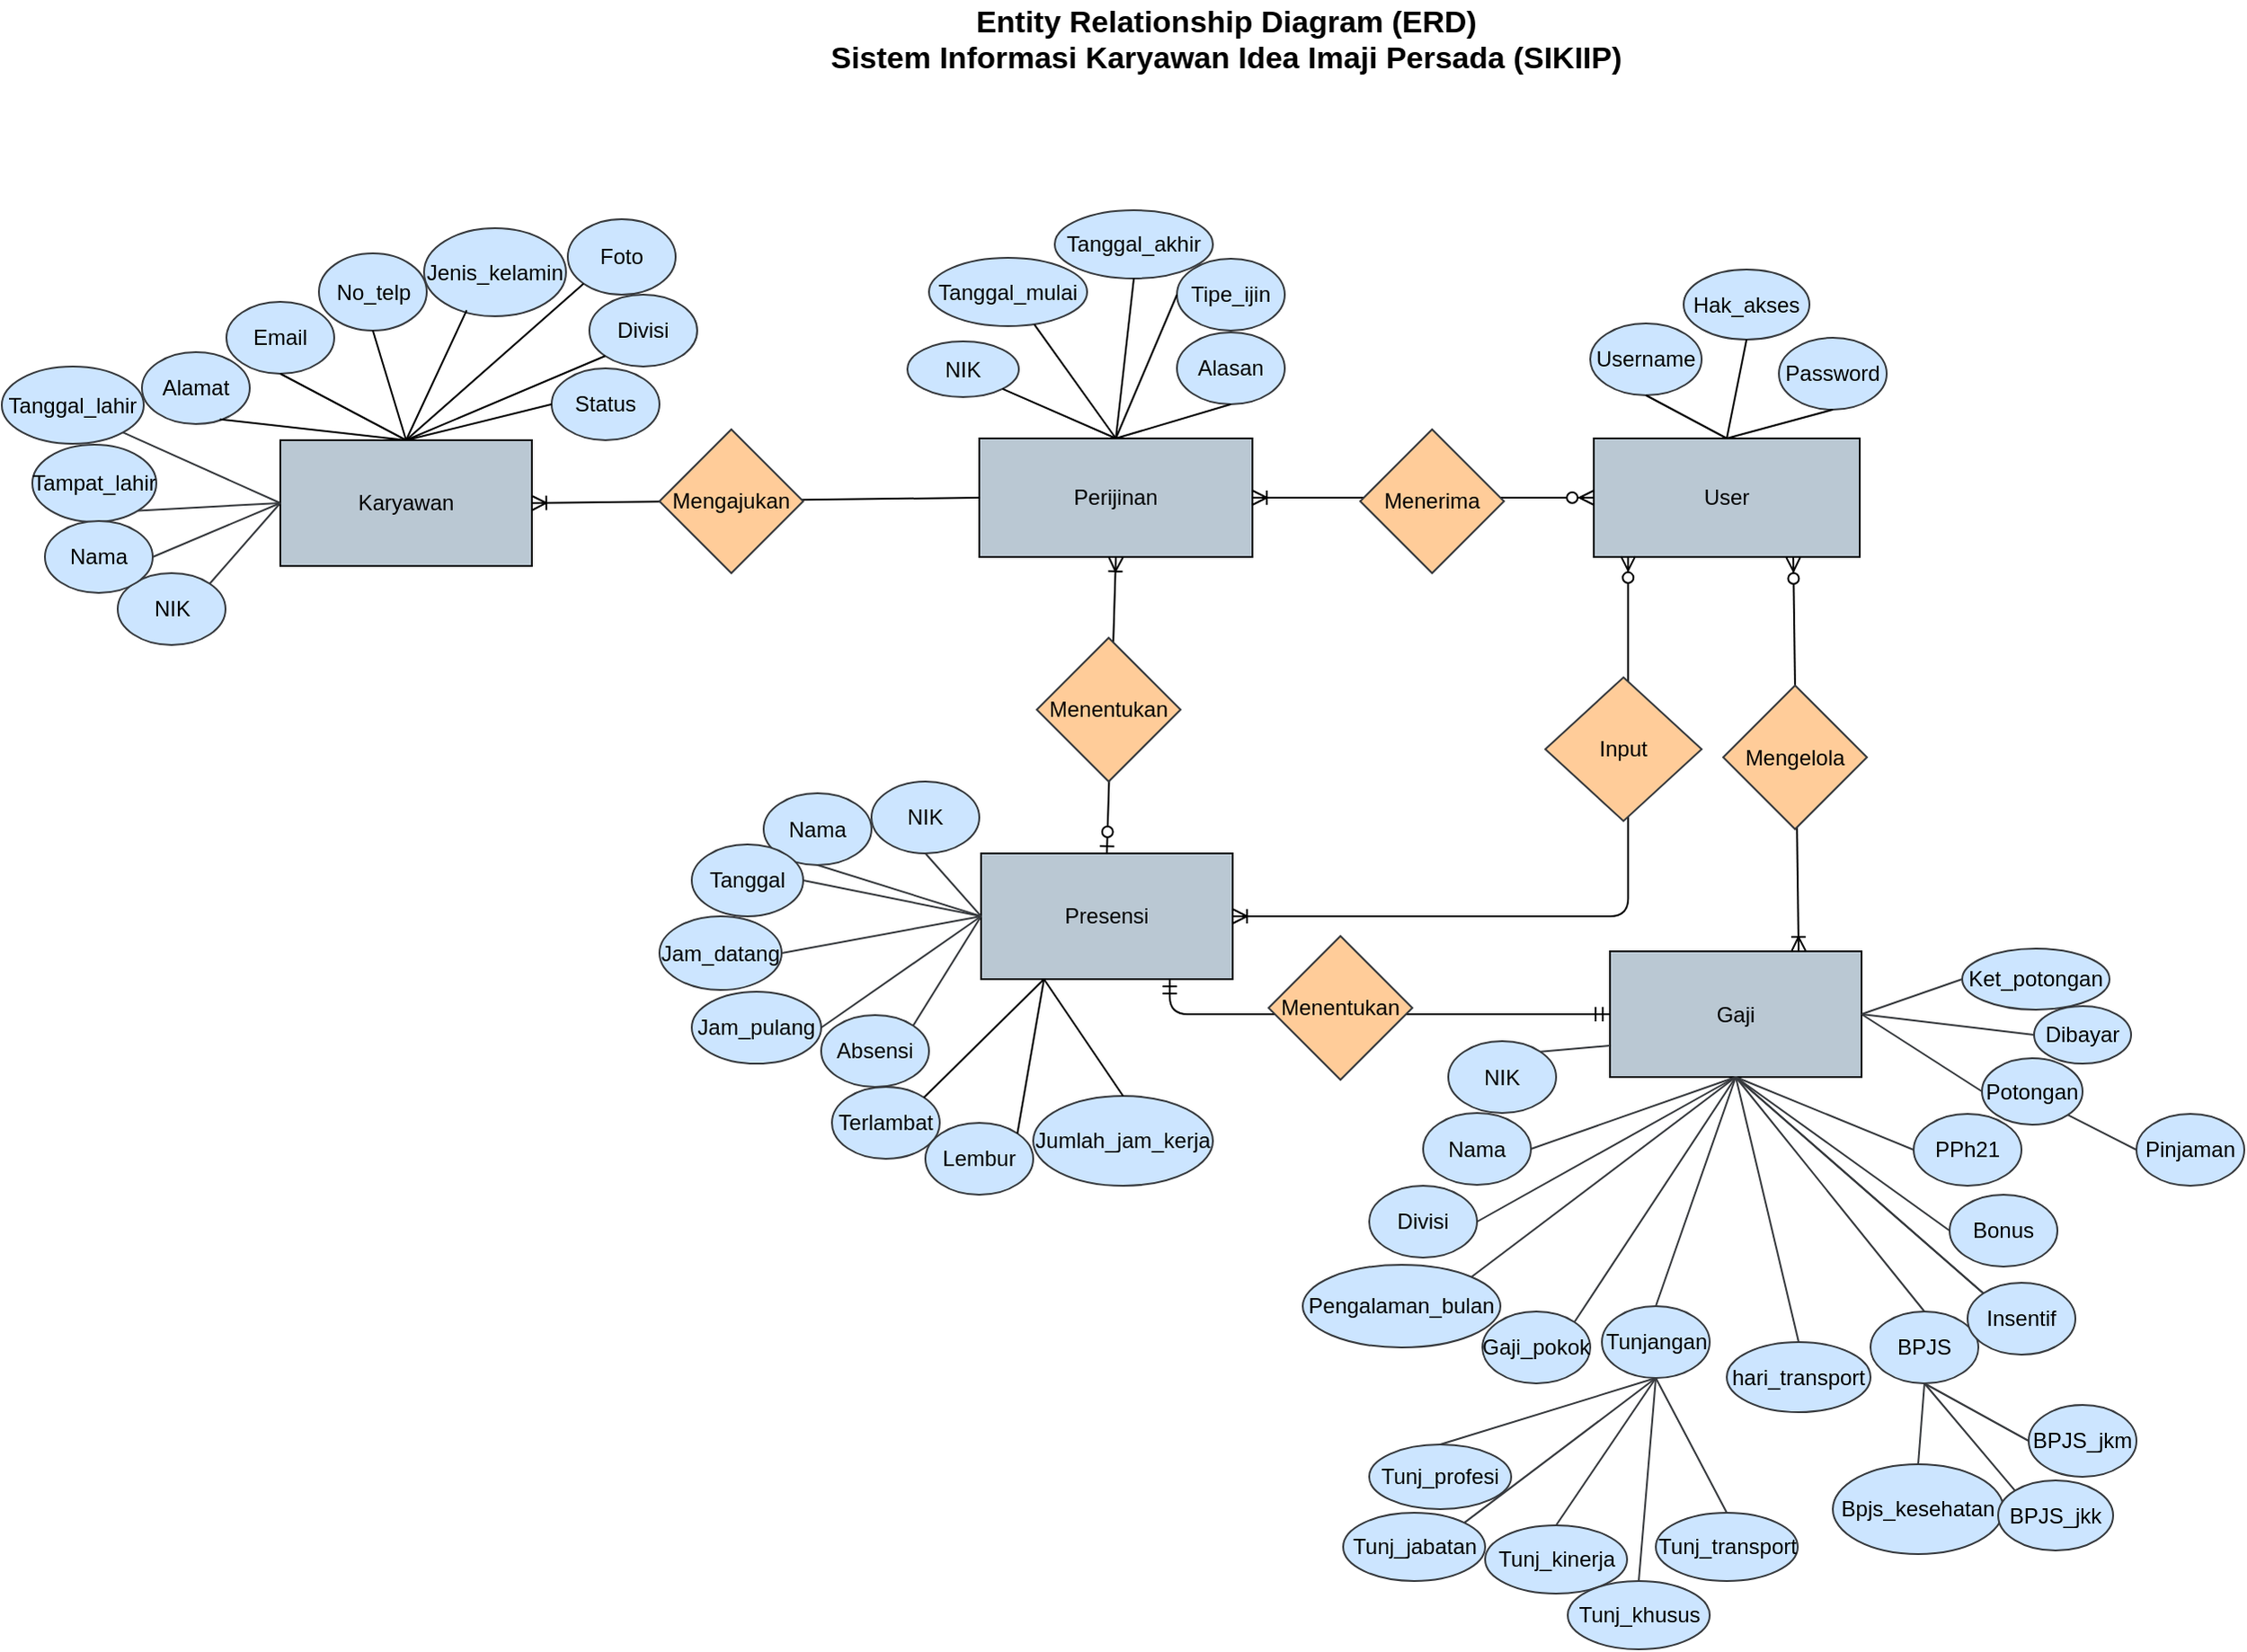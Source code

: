 <mxfile version="11.0.0" type="device"><diagram id="a-BlJZXnnfTkhzKQZVx9" name="Page-1"><mxGraphModel dx="2370" dy="664" grid="1" gridSize="10" guides="1" tooltips="1" connect="1" arrows="1" fold="1" page="1" pageScale="1" pageWidth="827" pageHeight="1169" math="0" shadow="0"><root><mxCell id="0"/><mxCell id="1" parent="0"/><mxCell id="T1TyQ48VgrB9AcBkUaUe-1" value="User" style="rounded=0;whiteSpace=wrap;html=1;fillColor=#bac8d3;strokeColor=#020405;" parent="1" vertex="1"><mxGeometry x="325" y="304" width="148" height="66" as="geometry"/></mxCell><mxCell id="T1TyQ48VgrB9AcBkUaUe-9" value="Username" style="ellipse;whiteSpace=wrap;html=1;fillColor=#cce5ff;strokeColor=#36393d;" parent="1" vertex="1"><mxGeometry x="323" y="240" width="62" height="40" as="geometry"/></mxCell><mxCell id="T1TyQ48VgrB9AcBkUaUe-12" value="Password" style="ellipse;whiteSpace=wrap;html=1;fillColor=#cce5ff;strokeColor=#36393d;" parent="1" vertex="1"><mxGeometry x="428" y="248" width="60" height="40" as="geometry"/></mxCell><mxCell id="T1TyQ48VgrB9AcBkUaUe-13" value="" style="endArrow=none;html=1;exitX=0.5;exitY=0;exitDx=0;exitDy=0;entryX=0.5;entryY=1;entryDx=0;entryDy=0;" parent="1" source="T1TyQ48VgrB9AcBkUaUe-1" target="T1TyQ48VgrB9AcBkUaUe-9" edge="1"><mxGeometry width="50" height="50" relative="1" as="geometry"><mxPoint x="248" y="218" as="sourcePoint"/><mxPoint x="298" y="178" as="targetPoint"/></mxGeometry></mxCell><mxCell id="T1TyQ48VgrB9AcBkUaUe-14" value="" style="endArrow=none;html=1;exitX=0.5;exitY=0;exitDx=0;exitDy=0;entryX=0.5;entryY=1;entryDx=0;entryDy=0;" parent="1" source="T1TyQ48VgrB9AcBkUaUe-1" target="T1TyQ48VgrB9AcBkUaUe-12" edge="1"><mxGeometry width="50" height="50" relative="1" as="geometry"><mxPoint x="310" y="378" as="sourcePoint"/><mxPoint x="368" y="188" as="targetPoint"/><Array as="points"/></mxGeometry></mxCell><mxCell id="T1TyQ48VgrB9AcBkUaUe-38" value="No_telp" style="ellipse;whiteSpace=wrap;html=1;fillColor=#cce5ff;strokeColor=#36393d;" parent="1" vertex="1"><mxGeometry x="-384.5" y="201" width="60" height="43" as="geometry"/></mxCell><mxCell id="T1TyQ48VgrB9AcBkUaUe-39" value="Email" style="ellipse;whiteSpace=wrap;html=1;fillColor=#cce5ff;strokeColor=#36393d;" parent="1" vertex="1"><mxGeometry x="-436" y="228" width="60" height="40" as="geometry"/></mxCell><mxCell id="T1TyQ48VgrB9AcBkUaUe-40" value="Alamat" style="ellipse;whiteSpace=wrap;html=1;fillColor=#cce5ff;strokeColor=#36393d;" parent="1" vertex="1"><mxGeometry x="-483" y="256" width="60" height="40" as="geometry"/></mxCell><mxCell id="T1TyQ48VgrB9AcBkUaUe-41" value="Tampat_lahir" style="ellipse;whiteSpace=wrap;html=1;fillColor=#cce5ff;strokeColor=#36393d;" parent="1" vertex="1"><mxGeometry x="-544" y="307.5" width="69" height="43" as="geometry"/></mxCell><mxCell id="T1TyQ48VgrB9AcBkUaUe-42" value="NIK" style="ellipse;whiteSpace=wrap;html=1;fillColor=#cce5ff;strokeColor=#36393d;" parent="1" vertex="1"><mxGeometry x="-496.5" y="379" width="60" height="40" as="geometry"/></mxCell><mxCell id="T1TyQ48VgrB9AcBkUaUe-43" value="Nama" style="ellipse;whiteSpace=wrap;html=1;fillColor=#cce5ff;strokeColor=#36393d;" parent="1" vertex="1"><mxGeometry x="-537" y="350" width="60" height="40" as="geometry"/></mxCell><mxCell id="T1TyQ48VgrB9AcBkUaUe-44" value="Divisi" style="ellipse;whiteSpace=wrap;html=1;fillColor=#cce5ff;strokeColor=#36393d;" parent="1" vertex="1"><mxGeometry x="-234" y="224" width="60" height="40" as="geometry"/></mxCell><mxCell id="T1TyQ48VgrB9AcBkUaUe-45" value="Jenis_kelamin" style="ellipse;whiteSpace=wrap;html=1;fillColor=#cce5ff;strokeColor=#36393d;" parent="1" vertex="1"><mxGeometry x="-326" y="187" width="79" height="49" as="geometry"/></mxCell><mxCell id="T1TyQ48VgrB9AcBkUaUe-46" value="Karyawan" style="rounded=0;whiteSpace=wrap;html=1;strokeColor=#000000;fillColor=#bac8d3;" parent="1" vertex="1"><mxGeometry x="-406" y="305" width="140" height="70" as="geometry"/></mxCell><mxCell id="T1TyQ48VgrB9AcBkUaUe-47" value="" style="endArrow=none;html=1;exitX=1;exitY=0;exitDx=0;exitDy=0;entryX=0;entryY=0.5;entryDx=0;entryDy=0;fillColor=#cce5ff;strokeColor=#36393d;" parent="1" source="T1TyQ48VgrB9AcBkUaUe-42" target="T1TyQ48VgrB9AcBkUaUe-46" edge="1"><mxGeometry width="50" height="50" relative="1" as="geometry"><mxPoint x="-538" y="680" as="sourcePoint"/><mxPoint x="-488" y="630" as="targetPoint"/></mxGeometry></mxCell><mxCell id="T1TyQ48VgrB9AcBkUaUe-48" value="" style="endArrow=none;html=1;exitX=1;exitY=0.5;exitDx=0;exitDy=0;entryX=0;entryY=0.5;entryDx=0;entryDy=0;fillColor=#cce5ff;strokeColor=#36393d;" parent="1" source="T1TyQ48VgrB9AcBkUaUe-43" target="T1TyQ48VgrB9AcBkUaUe-46" edge="1"><mxGeometry width="50" height="50" relative="1" as="geometry"><mxPoint x="-427.333" y="365.333" as="sourcePoint"/><mxPoint x="-398" y="315" as="targetPoint"/></mxGeometry></mxCell><mxCell id="T1TyQ48VgrB9AcBkUaUe-49" value="" style="endArrow=none;html=1;exitX=1;exitY=1;exitDx=0;exitDy=0;entryX=0;entryY=0.5;entryDx=0;entryDy=0;fillColor=#cce5ff;strokeColor=#36393d;" parent="1" source="T1TyQ48VgrB9AcBkUaUe-41" target="T1TyQ48VgrB9AcBkUaUe-46" edge="1"><mxGeometry width="50" height="50" relative="1" as="geometry"><mxPoint x="-417.333" y="375.333" as="sourcePoint"/><mxPoint x="-398" y="310" as="targetPoint"/></mxGeometry></mxCell><mxCell id="T1TyQ48VgrB9AcBkUaUe-50" value="" style="endArrow=none;html=1;exitX=0.722;exitY=0.933;exitDx=0;exitDy=0;entryX=0.5;entryY=0;entryDx=0;entryDy=0;exitPerimeter=0;" parent="1" source="T1TyQ48VgrB9AcBkUaUe-40" target="T1TyQ48VgrB9AcBkUaUe-46" edge="1"><mxGeometry width="50" height="50" relative="1" as="geometry"><mxPoint x="-407.333" y="385.333" as="sourcePoint"/><mxPoint x="-367.333" y="345.333" as="targetPoint"/></mxGeometry></mxCell><mxCell id="T1TyQ48VgrB9AcBkUaUe-51" value="" style="endArrow=none;html=1;entryX=0.5;entryY=0;entryDx=0;entryDy=0;exitX=0.5;exitY=1;exitDx=0;exitDy=0;" parent="1" source="T1TyQ48VgrB9AcBkUaUe-39" target="T1TyQ48VgrB9AcBkUaUe-46" edge="1"><mxGeometry width="50" height="50" relative="1" as="geometry"><mxPoint x="-328" y="270" as="sourcePoint"/><mxPoint x="-357.333" y="355.333" as="targetPoint"/></mxGeometry></mxCell><mxCell id="T1TyQ48VgrB9AcBkUaUe-52" value="" style="endArrow=none;html=1;entryX=0.5;entryY=0;entryDx=0;entryDy=0;exitX=0.5;exitY=1;exitDx=0;exitDy=0;" parent="1" source="T1TyQ48VgrB9AcBkUaUe-38" target="T1TyQ48VgrB9AcBkUaUe-46" edge="1"><mxGeometry width="50" height="50" relative="1" as="geometry"><mxPoint x="-317.333" y="220.333" as="sourcePoint"/><mxPoint x="-328" y="280" as="targetPoint"/></mxGeometry></mxCell><mxCell id="T1TyQ48VgrB9AcBkUaUe-53" value="" style="endArrow=none;html=1;exitX=0.5;exitY=0;exitDx=0;exitDy=0;entryX=0.3;entryY=0.933;entryDx=0;entryDy=0;entryPerimeter=0;" parent="1" source="T1TyQ48VgrB9AcBkUaUe-46" target="T1TyQ48VgrB9AcBkUaUe-45" edge="1"><mxGeometry width="50" height="50" relative="1" as="geometry"><mxPoint x="-377.333" y="415.333" as="sourcePoint"/><mxPoint x="-337.333" y="375.333" as="targetPoint"/></mxGeometry></mxCell><mxCell id="T1TyQ48VgrB9AcBkUaUe-54" value="" style="endArrow=none;html=1;exitX=0.5;exitY=0;exitDx=0;exitDy=0;entryX=0;entryY=1;entryDx=0;entryDy=0;" parent="1" source="T1TyQ48VgrB9AcBkUaUe-46" target="T1TyQ48VgrB9AcBkUaUe-44" edge="1"><mxGeometry width="50" height="50" relative="1" as="geometry"><mxPoint x="-367.333" y="425.333" as="sourcePoint"/><mxPoint x="-327.333" y="385.333" as="targetPoint"/></mxGeometry></mxCell><mxCell id="T1TyQ48VgrB9AcBkUaUe-55" value="Perijinan" style="rounded=0;whiteSpace=wrap;html=1;fillColor=#bac8d3;strokeColor=#000000;" parent="1" vertex="1"><mxGeometry x="-17" y="304" width="152" height="66" as="geometry"/></mxCell><mxCell id="T1TyQ48VgrB9AcBkUaUe-58" value="" style="fontSize=12;html=1;endArrow=ERoneToMany;entryX=1;entryY=0.5;entryDx=0;entryDy=0;exitX=0;exitY=0.5;exitDx=0;exitDy=0;" parent="1" source="T1TyQ48VgrB9AcBkUaUe-55" target="T1TyQ48VgrB9AcBkUaUe-46" edge="1"><mxGeometry width="100" height="100" relative="1" as="geometry"><mxPoint x="-25" y="340" as="sourcePoint"/><mxPoint x="-266.333" y="373.667" as="targetPoint"/></mxGeometry></mxCell><mxCell id="T1TyQ48VgrB9AcBkUaUe-61" value="Mengajukan" style="rhombus;whiteSpace=wrap;html=1;fillColor=#ffcc99;strokeColor=#36393d;" parent="1" vertex="1"><mxGeometry x="-195" y="299" width="80" height="80" as="geometry"/></mxCell><mxCell id="T1TyQ48VgrB9AcBkUaUe-73" value="Gaji" style="rounded=0;whiteSpace=wrap;html=1;fillColor=#bac8d3;strokeColor=#000000;" parent="1" vertex="1"><mxGeometry x="334" y="589.5" width="140" height="70" as="geometry"/></mxCell><mxCell id="T1TyQ48VgrB9AcBkUaUe-80" value="Presensi" style="rounded=0;whiteSpace=wrap;html=1;fillColor=#bac8d3;strokeColor=#000000;" parent="1" vertex="1"><mxGeometry x="-16" y="535" width="140" height="70" as="geometry"/></mxCell><mxCell id="T1TyQ48VgrB9AcBkUaUe-97" value="" style="fontSize=12;html=1;endArrow=ERoneToMany;startArrow=ERzeroToOne;entryX=0.5;entryY=1;entryDx=0;entryDy=0;exitX=0.5;exitY=0;exitDx=0;exitDy=0;" parent="1" source="T1TyQ48VgrB9AcBkUaUe-80" target="T1TyQ48VgrB9AcBkUaUe-55" edge="1"><mxGeometry width="100" height="100" relative="1" as="geometry"><mxPoint x="-25" y="543" as="sourcePoint"/><mxPoint x="105" y="404" as="targetPoint"/></mxGeometry></mxCell><mxCell id="T1TyQ48VgrB9AcBkUaUe-75" value="Menentukan" style="rhombus;whiteSpace=wrap;html=1;fillColor=#ffcc99;strokeColor=#36393d;" parent="1" vertex="1"><mxGeometry x="15" y="415" width="80" height="80" as="geometry"/></mxCell><mxCell id="T1TyQ48VgrB9AcBkUaUe-101" value="" style="fontSize=12;html=1;endArrow=ERmandOne;startArrow=ERmandOne;exitX=0;exitY=0.5;exitDx=0;exitDy=0;entryX=0.75;entryY=1;entryDx=0;entryDy=0;edgeStyle=orthogonalEdgeStyle;" parent="1" source="T1TyQ48VgrB9AcBkUaUe-73" target="T1TyQ48VgrB9AcBkUaUe-80" edge="1"><mxGeometry width="100" height="100" relative="1" as="geometry"><mxPoint x="264" y="640" as="sourcePoint"/><mxPoint x="92.5" y="556.75" as="targetPoint"/></mxGeometry></mxCell><mxCell id="T1TyQ48VgrB9AcBkUaUe-99" value="Menentukan" style="rhombus;whiteSpace=wrap;html=1;fillColor=#ffcc99;strokeColor=#36393d;" parent="1" vertex="1"><mxGeometry x="144" y="581" width="80" height="80" as="geometry"/></mxCell><mxCell id="YIepnKDoJQq4N6sbm149-9" value="Status" style="ellipse;whiteSpace=wrap;html=1;fillColor=#cce5ff;strokeColor=#36393d;" parent="1" vertex="1"><mxGeometry x="-255" y="265" width="60" height="40" as="geometry"/></mxCell><mxCell id="YIepnKDoJQq4N6sbm149-10" value="" style="endArrow=none;html=1;exitX=0.5;exitY=0;exitDx=0;exitDy=0;entryX=0;entryY=0.5;entryDx=0;entryDy=0;" parent="1" source="T1TyQ48VgrB9AcBkUaUe-46" target="YIepnKDoJQq4N6sbm149-9" edge="1"><mxGeometry width="50" height="50" relative="1" as="geometry"><mxPoint x="-325.333" y="315.667" as="sourcePoint"/><mxPoint x="-246.667" y="251.667" as="targetPoint"/></mxGeometry></mxCell><mxCell id="YIepnKDoJQq4N6sbm149-11" value="NIK" style="ellipse;whiteSpace=wrap;html=1;fillColor=#cce5ff;strokeColor=#36393d;" parent="1" vertex="1"><mxGeometry x="244" y="639.5" width="60" height="40" as="geometry"/></mxCell><mxCell id="YIepnKDoJQq4N6sbm149-12" value="Nama" style="ellipse;whiteSpace=wrap;html=1;fillColor=#cce5ff;strokeColor=#36393d;" parent="1" vertex="1"><mxGeometry x="230" y="679.5" width="60" height="40" as="geometry"/></mxCell><mxCell id="YIepnKDoJQq4N6sbm149-13" value="Gaji_pokok" style="ellipse;whiteSpace=wrap;html=1;fillColor=#cce5ff;strokeColor=#36393d;" parent="1" vertex="1"><mxGeometry x="263" y="790" width="60" height="40" as="geometry"/></mxCell><mxCell id="YIepnKDoJQq4N6sbm149-14" value="Tunjangan" style="ellipse;whiteSpace=wrap;html=1;fillColor=#cce5ff;strokeColor=#36393d;" parent="1" vertex="1"><mxGeometry x="329.5" y="787" width="60" height="40" as="geometry"/></mxCell><mxCell id="YIepnKDoJQq4N6sbm149-16" value="PPh21" style="ellipse;whiteSpace=wrap;html=1;fillColor=#cce5ff;strokeColor=#36393d;" parent="1" vertex="1"><mxGeometry x="503" y="680" width="60" height="40" as="geometry"/></mxCell><mxCell id="YIepnKDoJQq4N6sbm149-17" value="BPJS" style="ellipse;whiteSpace=wrap;html=1;fillColor=#cce5ff;strokeColor=#36393d;" parent="1" vertex="1"><mxGeometry x="479" y="790" width="60" height="40" as="geometry"/></mxCell><mxCell id="YIepnKDoJQq4N6sbm149-20" value="Pinjaman" style="ellipse;whiteSpace=wrap;html=1;fillColor=#cce5ff;strokeColor=#36393d;" parent="1" vertex="1"><mxGeometry x="627" y="680" width="60" height="40" as="geometry"/></mxCell><mxCell id="YIepnKDoJQq4N6sbm149-22" value="Tunj_profesi" style="ellipse;whiteSpace=wrap;html=1;fillColor=#cce5ff;strokeColor=#36393d;" parent="1" vertex="1"><mxGeometry x="200" y="864" width="79" height="36" as="geometry"/></mxCell><mxCell id="YIepnKDoJQq4N6sbm149-23" value="" style="endArrow=none;html=1;exitX=0;exitY=0.75;exitDx=0;exitDy=0;entryX=1;entryY=0;entryDx=0;entryDy=0;fillColor=#cce5ff;strokeColor=#36393d;" parent="1" source="T1TyQ48VgrB9AcBkUaUe-73" target="YIepnKDoJQq4N6sbm149-11" edge="1"><mxGeometry width="50" height="50" relative="1" as="geometry"><mxPoint x="194" y="736" as="sourcePoint"/><mxPoint x="-326" y="416" as="targetPoint"/></mxGeometry></mxCell><mxCell id="YIepnKDoJQq4N6sbm149-24" value="" style="endArrow=none;html=1;exitX=0.5;exitY=1;exitDx=0;exitDy=0;entryX=1;entryY=0.5;entryDx=0;entryDy=0;fillColor=#cce5ff;strokeColor=#36393d;" parent="1" source="T1TyQ48VgrB9AcBkUaUe-73" target="YIepnKDoJQq4N6sbm149-12" edge="1"><mxGeometry width="50" height="50" relative="1" as="geometry"><mxPoint x="334" y="651.667" as="sourcePoint"/><mxPoint x="294" y="666.333" as="targetPoint"/></mxGeometry></mxCell><mxCell id="YIepnKDoJQq4N6sbm149-25" value="" style="endArrow=none;html=1;exitX=0.5;exitY=1;exitDx=0;exitDy=0;entryX=1;entryY=0;entryDx=0;entryDy=0;fillColor=#cce5ff;strokeColor=#36393d;" parent="1" source="T1TyQ48VgrB9AcBkUaUe-73" target="YIepnKDoJQq4N6sbm149-13" edge="1"><mxGeometry width="50" height="50" relative="1" as="geometry"><mxPoint x="344" y="661.667" as="sourcePoint"/><mxPoint x="304" y="676.333" as="targetPoint"/></mxGeometry></mxCell><mxCell id="YIepnKDoJQq4N6sbm149-26" value="" style="endArrow=none;html=1;exitX=0.5;exitY=1;exitDx=0;exitDy=0;entryX=0.5;entryY=0;entryDx=0;entryDy=0;fillColor=#cce5ff;strokeColor=#36393d;" parent="1" source="T1TyQ48VgrB9AcBkUaUe-73" target="YIepnKDoJQq4N6sbm149-14" edge="1"><mxGeometry width="50" height="50" relative="1" as="geometry"><mxPoint x="354" y="671.667" as="sourcePoint"/><mxPoint x="314" y="686.333" as="targetPoint"/></mxGeometry></mxCell><mxCell id="YIepnKDoJQq4N6sbm149-27" value="" style="endArrow=none;html=1;entryX=0;entryY=0;entryDx=0;entryDy=0;fillColor=#cce5ff;strokeColor=#36393d;exitX=0.5;exitY=1;exitDx=0;exitDy=0;" parent="1" source="T1TyQ48VgrB9AcBkUaUe-73" target="k86mZOngLAQHVqVvyUDm-29" edge="1"><mxGeometry width="50" height="50" relative="1" as="geometry"><mxPoint x="503" y="670" as="sourcePoint"/><mxPoint x="324.667" y="782.333" as="targetPoint"/></mxGeometry></mxCell><mxCell id="YIepnKDoJQq4N6sbm149-29" value="" style="endArrow=none;html=1;exitX=0.5;exitY=1;exitDx=0;exitDy=0;entryX=0.5;entryY=0;entryDx=0;entryDy=0;fillColor=#cce5ff;strokeColor=#36393d;" parent="1" source="T1TyQ48VgrB9AcBkUaUe-73" target="YIepnKDoJQq4N6sbm149-17" edge="1"><mxGeometry width="50" height="50" relative="1" as="geometry"><mxPoint x="424.667" y="689" as="sourcePoint"/><mxPoint x="344.667" y="802.333" as="targetPoint"/></mxGeometry></mxCell><mxCell id="YIepnKDoJQq4N6sbm149-31" value="" style="endArrow=none;html=1;exitX=0.5;exitY=1;exitDx=0;exitDy=0;entryX=0.5;entryY=0;entryDx=0;entryDy=0;fillColor=#cce5ff;strokeColor=#36393d;" parent="1" target="k86mZOngLAQHVqVvyUDm-15" edge="1" source="YIepnKDoJQq4N6sbm149-14"><mxGeometry width="50" height="50" relative="1" as="geometry"><mxPoint x="288.5" y="768" as="sourcePoint"/><mxPoint x="420.571" y="858.571" as="targetPoint"/></mxGeometry></mxCell><mxCell id="YIepnKDoJQq4N6sbm149-32" value="" style="endArrow=none;html=1;exitX=0.5;exitY=1;exitDx=0;exitDy=0;entryX=0.5;entryY=0;entryDx=0;entryDy=0;fillColor=#cce5ff;strokeColor=#36393d;" parent="1" source="YIepnKDoJQq4N6sbm149-14" target="YIepnKDoJQq4N6sbm149-22" edge="1"><mxGeometry width="50" height="50" relative="1" as="geometry"><mxPoint x="296.667" y="815.667" as="sourcePoint"/><mxPoint x="224.667" y="835.667" as="targetPoint"/></mxGeometry></mxCell><mxCell id="YIepnKDoJQq4N6sbm149-34" value="" style="endArrow=none;html=1;exitX=1;exitY=1;exitDx=0;exitDy=0;entryX=0;entryY=0.5;entryDx=0;entryDy=0;fillColor=#cce5ff;strokeColor=#36393d;" parent="1" source="YIepnKDoJQq4N6sbm149-15" target="YIepnKDoJQq4N6sbm149-20" edge="1"><mxGeometry width="50" height="50" relative="1" as="geometry"><mxPoint x="364.667" y="826.333" as="sourcePoint"/><mxPoint x="356.009" y="906.1" as="targetPoint"/></mxGeometry></mxCell><mxCell id="YIepnKDoJQq4N6sbm149-36" value="NIK" style="ellipse;whiteSpace=wrap;html=1;fillColor=#cce5ff;strokeColor=#36393d;" parent="1" vertex="1"><mxGeometry x="-57" y="250" width="62" height="31" as="geometry"/></mxCell><mxCell id="YIepnKDoJQq4N6sbm149-37" value="Tanggal_mulai" style="ellipse;whiteSpace=wrap;html=1;fillColor=#cce5ff;strokeColor=#36393d;" parent="1" vertex="1"><mxGeometry x="-45" y="203.5" width="88" height="38" as="geometry"/></mxCell><mxCell id="YIepnKDoJQq4N6sbm149-38" value="Tipe_ijin" style="ellipse;whiteSpace=wrap;html=1;fillColor=#cce5ff;strokeColor=#36393d;" parent="1" vertex="1"><mxGeometry x="93" y="204" width="60" height="40" as="geometry"/></mxCell><mxCell id="YIepnKDoJQq4N6sbm149-39" value="Alasan" style="ellipse;whiteSpace=wrap;html=1;fillColor=#cce5ff;strokeColor=#36393d;" parent="1" vertex="1"><mxGeometry x="93" y="245" width="60" height="40" as="geometry"/></mxCell><mxCell id="YIepnKDoJQq4N6sbm149-41" value="" style="endArrow=none;html=1;exitX=0.5;exitY=0;exitDx=0;exitDy=0;entryX=1;entryY=1;entryDx=0;entryDy=0;" parent="1" source="T1TyQ48VgrB9AcBkUaUe-55" target="YIepnKDoJQq4N6sbm149-36" edge="1"><mxGeometry width="50" height="50" relative="1" as="geometry"><mxPoint x="-256.333" y="315.667" as="sourcePoint"/><mxPoint x="-175" y="279.667" as="targetPoint"/></mxGeometry></mxCell><mxCell id="YIepnKDoJQq4N6sbm149-42" value="" style="endArrow=none;html=1;exitX=0.5;exitY=0;exitDx=0;exitDy=0;entryX=0.667;entryY=0.979;entryDx=0;entryDy=0;entryPerimeter=0;" parent="1" source="T1TyQ48VgrB9AcBkUaUe-55" target="YIepnKDoJQq4N6sbm149-37" edge="1"><mxGeometry width="50" height="50" relative="1" as="geometry"><mxPoint x="65" y="314.333" as="sourcePoint"/><mxPoint x="6.333" y="285" as="targetPoint"/></mxGeometry></mxCell><mxCell id="YIepnKDoJQq4N6sbm149-43" value="" style="endArrow=none;html=1;exitX=0.5;exitY=0;exitDx=0;exitDy=0;entryX=0;entryY=0.5;entryDx=0;entryDy=0;" parent="1" source="T1TyQ48VgrB9AcBkUaUe-55" target="YIepnKDoJQq4N6sbm149-38" edge="1"><mxGeometry width="50" height="50" relative="1" as="geometry"><mxPoint x="75" y="324.333" as="sourcePoint"/><mxPoint x="16.333" y="295" as="targetPoint"/></mxGeometry></mxCell><mxCell id="YIepnKDoJQq4N6sbm149-44" value="" style="endArrow=none;html=1;exitX=0.5;exitY=0;exitDx=0;exitDy=0;entryX=0.5;entryY=1;entryDx=0;entryDy=0;" parent="1" source="T1TyQ48VgrB9AcBkUaUe-55" target="YIepnKDoJQq4N6sbm149-39" edge="1"><mxGeometry width="50" height="50" relative="1" as="geometry"><mxPoint x="85" y="334.333" as="sourcePoint"/><mxPoint x="26.333" y="305" as="targetPoint"/></mxGeometry></mxCell><mxCell id="YIepnKDoJQq4N6sbm149-45" value="Nama" style="ellipse;whiteSpace=wrap;html=1;fillColor=#cce5ff;strokeColor=#36393d;" parent="1" vertex="1"><mxGeometry x="-137" y="501.5" width="60" height="40" as="geometry"/></mxCell><mxCell id="YIepnKDoJQq4N6sbm149-46" value="Tanggal" style="ellipse;whiteSpace=wrap;html=1;fillColor=#cce5ff;strokeColor=#36393d;" parent="1" vertex="1"><mxGeometry x="-177" y="530" width="62" height="40" as="geometry"/></mxCell><mxCell id="YIepnKDoJQq4N6sbm149-47" value="NIK" style="ellipse;whiteSpace=wrap;html=1;fillColor=#cce5ff;strokeColor=#36393d;" parent="1" vertex="1"><mxGeometry x="-77" y="495" width="60" height="40" as="geometry"/></mxCell><mxCell id="YIepnKDoJQq4N6sbm149-48" value="Jam_datang" style="ellipse;whiteSpace=wrap;html=1;fillColor=#cce5ff;strokeColor=#36393d;" parent="1" vertex="1"><mxGeometry x="-195" y="570" width="68" height="41" as="geometry"/></mxCell><mxCell id="YIepnKDoJQq4N6sbm149-50" value="Jam_pulang" style="ellipse;whiteSpace=wrap;html=1;fillColor=#cce5ff;strokeColor=#36393d;" parent="1" vertex="1"><mxGeometry x="-177" y="612" width="72" height="40" as="geometry"/></mxCell><mxCell id="YIepnKDoJQq4N6sbm149-51" value="Absensi" style="ellipse;whiteSpace=wrap;html=1;fillColor=#cce5ff;strokeColor=#36393d;" parent="1" vertex="1"><mxGeometry x="-105" y="625" width="60" height="40" as="geometry"/></mxCell><mxCell id="YIepnKDoJQq4N6sbm149-52" value="Terlambat" style="ellipse;whiteSpace=wrap;html=1;fillColor=#cce5ff;strokeColor=#36393d;" parent="1" vertex="1"><mxGeometry x="-99" y="665" width="60" height="40" as="geometry"/></mxCell><mxCell id="YIepnKDoJQq4N6sbm149-53" value="Lembur" style="ellipse;whiteSpace=wrap;html=1;fillColor=#cce5ff;strokeColor=#36393d;" parent="1" vertex="1"><mxGeometry x="-47" y="685" width="60" height="40" as="geometry"/></mxCell><mxCell id="YIepnKDoJQq4N6sbm149-54" value="Jumlah_jam_kerja" style="ellipse;whiteSpace=wrap;html=1;fillColor=#cce5ff;strokeColor=#36393d;" parent="1" vertex="1"><mxGeometry x="13" y="670" width="100" height="50" as="geometry"/></mxCell><mxCell id="YIepnKDoJQq4N6sbm149-55" value="" style="endArrow=none;html=1;exitX=0.5;exitY=0;exitDx=0;exitDy=0;entryX=0.25;entryY=1;entryDx=0;entryDy=0;" parent="1" source="YIepnKDoJQq4N6sbm149-54" target="T1TyQ48VgrB9AcBkUaUe-80" edge="1"><mxGeometry width="50" height="50" relative="1" as="geometry"><mxPoint x="-359" y="350" as="sourcePoint"/><mxPoint x="-327" y="311.333" as="targetPoint"/></mxGeometry></mxCell><mxCell id="YIepnKDoJQq4N6sbm149-56" value="" style="endArrow=none;html=1;entryX=0.25;entryY=1;entryDx=0;entryDy=0;exitX=1;exitY=0;exitDx=0;exitDy=0;" parent="1" source="YIepnKDoJQq4N6sbm149-53" target="T1TyQ48VgrB9AcBkUaUe-80" edge="1"><mxGeometry width="50" height="50" relative="1" as="geometry"><mxPoint x="55" y="675" as="sourcePoint"/><mxPoint x="23.667" y="615.333" as="targetPoint"/></mxGeometry></mxCell><mxCell id="YIepnKDoJQq4N6sbm149-57" value="" style="endArrow=none;html=1;entryX=0.25;entryY=1;entryDx=0;entryDy=0;exitX=1;exitY=0;exitDx=0;exitDy=0;" parent="1" source="YIepnKDoJQq4N6sbm149-52" target="T1TyQ48VgrB9AcBkUaUe-80" edge="1"><mxGeometry width="50" height="50" relative="1" as="geometry"><mxPoint x="-24.333" y="676.667" as="sourcePoint"/><mxPoint x="23.667" y="615.333" as="targetPoint"/></mxGeometry></mxCell><mxCell id="YIepnKDoJQq4N6sbm149-58" value="" style="endArrow=none;html=1;entryX=0;entryY=0.5;entryDx=0;entryDy=0;exitX=1;exitY=0;exitDx=0;exitDy=0;fillColor=#cce5ff;strokeColor=#36393d;" parent="1" source="YIepnKDoJQq4N6sbm149-51" target="T1TyQ48VgrB9AcBkUaUe-80" edge="1"><mxGeometry width="50" height="50" relative="1" as="geometry"><mxPoint x="-37.667" y="656.667" as="sourcePoint"/><mxPoint x="23.667" y="615.333" as="targetPoint"/></mxGeometry></mxCell><mxCell id="YIepnKDoJQq4N6sbm149-59" value="" style="endArrow=none;html=1;entryX=0;entryY=0.5;entryDx=0;entryDy=0;exitX=1;exitY=0.5;exitDx=0;exitDy=0;fillColor=#cce5ff;strokeColor=#36393d;" parent="1" source="YIepnKDoJQq4N6sbm149-50" target="T1TyQ48VgrB9AcBkUaUe-80" edge="1"><mxGeometry width="50" height="50" relative="1" as="geometry"><mxPoint x="-27.667" y="666.667" as="sourcePoint"/><mxPoint x="33.667" y="625.333" as="targetPoint"/></mxGeometry></mxCell><mxCell id="YIepnKDoJQq4N6sbm149-60" value="" style="endArrow=none;html=1;entryX=0;entryY=0.5;entryDx=0;entryDy=0;exitX=1;exitY=0.5;exitDx=0;exitDy=0;fillColor=#cce5ff;strokeColor=#36393d;" parent="1" source="YIepnKDoJQq4N6sbm149-48" target="T1TyQ48VgrB9AcBkUaUe-80" edge="1"><mxGeometry width="50" height="50" relative="1" as="geometry"><mxPoint x="-127" y="618" as="sourcePoint"/><mxPoint x="-11" y="580.667" as="targetPoint"/></mxGeometry></mxCell><mxCell id="YIepnKDoJQq4N6sbm149-61" value="" style="endArrow=none;html=1;entryX=0;entryY=0.5;entryDx=0;entryDy=0;exitX=1;exitY=0.5;exitDx=0;exitDy=0;fillColor=#cce5ff;strokeColor=#36393d;" parent="1" source="YIepnKDoJQq4N6sbm149-46" target="T1TyQ48VgrB9AcBkUaUe-80" edge="1"><mxGeometry width="50" height="50" relative="1" as="geometry"><mxPoint x="-124.333" y="575.333" as="sourcePoint"/><mxPoint x="-11" y="580.667" as="targetPoint"/></mxGeometry></mxCell><mxCell id="YIepnKDoJQq4N6sbm149-62" value="" style="endArrow=none;html=1;entryX=0;entryY=0.5;entryDx=0;entryDy=0;exitX=0.5;exitY=1;exitDx=0;exitDy=0;fillColor=#cce5ff;strokeColor=#36393d;" parent="1" source="YIepnKDoJQq4N6sbm149-45" target="T1TyQ48VgrB9AcBkUaUe-80" edge="1"><mxGeometry width="50" height="50" relative="1" as="geometry"><mxPoint x="-114.333" y="585.333" as="sourcePoint"/><mxPoint x="-1" y="590.667" as="targetPoint"/></mxGeometry></mxCell><mxCell id="YIepnKDoJQq4N6sbm149-63" value="" style="endArrow=none;html=1;entryX=0;entryY=0.5;entryDx=0;entryDy=0;exitX=0.5;exitY=1;exitDx=0;exitDy=0;fillColor=#cce5ff;strokeColor=#36393d;" parent="1" source="YIepnKDoJQq4N6sbm149-47" target="T1TyQ48VgrB9AcBkUaUe-80" edge="1"><mxGeometry width="50" height="50" relative="1" as="geometry"><mxPoint x="-104.333" y="595.333" as="sourcePoint"/><mxPoint x="9" y="600.667" as="targetPoint"/></mxGeometry></mxCell><mxCell id="YIepnKDoJQq4N6sbm149-67" value="" style="edgeStyle=orthogonalEdgeStyle;fontSize=12;html=1;endArrow=ERoneToMany;startArrow=ERzeroToMany;entryX=1;entryY=0.5;entryDx=0;entryDy=0;exitX=0.129;exitY=0.993;exitDx=0;exitDy=0;exitPerimeter=0;" parent="1" source="T1TyQ48VgrB9AcBkUaUe-1" target="T1TyQ48VgrB9AcBkUaUe-80" edge="1"><mxGeometry width="100" height="100" relative="1" as="geometry"><mxPoint x="395" y="414" as="sourcePoint"/><mxPoint x="-85" y="868.5" as="targetPoint"/></mxGeometry></mxCell><mxCell id="YIepnKDoJQq4N6sbm149-1" value="Input" style="rhombus;whiteSpace=wrap;html=1;fillColor=#ffcc99;strokeColor=#36393d;" parent="1" vertex="1"><mxGeometry x="298" y="437" width="87" height="80" as="geometry"/></mxCell><mxCell id="YIepnKDoJQq4N6sbm149-69" value="Foto" style="ellipse;whiteSpace=wrap;html=1;fillColor=#cce5ff;strokeColor=#36393d;" parent="1" vertex="1"><mxGeometry x="-246" y="182" width="60" height="42" as="geometry"/></mxCell><mxCell id="YIepnKDoJQq4N6sbm149-70" value="" style="endArrow=none;html=1;entryX=0;entryY=1;entryDx=0;entryDy=0;exitX=0.5;exitY=0;exitDx=0;exitDy=0;" parent="1" source="T1TyQ48VgrB9AcBkUaUe-46" target="YIepnKDoJQq4N6sbm149-69" edge="1"><mxGeometry width="50" height="50" relative="1" as="geometry"><mxPoint x="-336" y="300" as="sourcePoint"/><mxPoint x="-215.5" y="268.5" as="targetPoint"/></mxGeometry></mxCell><mxCell id="YIepnKDoJQq4N6sbm149-81" value="Hak_akses" style="ellipse;whiteSpace=wrap;html=1;fillColor=#cce5ff;strokeColor=#36393d;" parent="1" vertex="1"><mxGeometry x="375" y="210" width="70" height="39" as="geometry"/></mxCell><mxCell id="YIepnKDoJQq4N6sbm149-82" value="" style="endArrow=none;html=1;exitX=0.5;exitY=0;exitDx=0;exitDy=0;entryX=0.5;entryY=1;entryDx=0;entryDy=0;" parent="1" source="T1TyQ48VgrB9AcBkUaUe-1" target="YIepnKDoJQq4N6sbm149-81" edge="1"><mxGeometry width="50" height="50" relative="1" as="geometry"><mxPoint x="408.5" y="313.5" as="sourcePoint"/><mxPoint x="468.5" y="298.5" as="targetPoint"/><Array as="points"/></mxGeometry></mxCell><mxCell id="YIepnKDoJQq4N6sbm149-84" value="" style="fontSize=12;html=1;endArrow=ERoneToMany;startArrow=ERzeroToMany;exitX=0;exitY=0.5;exitDx=0;exitDy=0;entryX=1;entryY=0.5;entryDx=0;entryDy=0;" parent="1" source="T1TyQ48VgrB9AcBkUaUe-1" target="T1TyQ48VgrB9AcBkUaUe-55" edge="1"><mxGeometry width="100" height="100" relative="1" as="geometry"><mxPoint x="179" y="337" as="sourcePoint"/><mxPoint x="279" y="237" as="targetPoint"/></mxGeometry></mxCell><mxCell id="T1TyQ48VgrB9AcBkUaUe-65" value="Menerima" style="rhombus;whiteSpace=wrap;html=1;fillColor=#ffcc99;strokeColor=#36393d;" parent="1" vertex="1"><mxGeometry x="195" y="299" width="80" height="80" as="geometry"/></mxCell><mxCell id="YIepnKDoJQq4N6sbm149-90" value="" style="fontSize=12;html=1;endArrow=ERoneToMany;startArrow=ERzeroToMany;entryX=0.75;entryY=0;entryDx=0;entryDy=0;exitX=0.75;exitY=1;exitDx=0;exitDy=0;" parent="1" source="T1TyQ48VgrB9AcBkUaUe-1" target="T1TyQ48VgrB9AcBkUaUe-73" edge="1"><mxGeometry width="100" height="100" relative="1" as="geometry"><mxPoint x="423" y="380" as="sourcePoint"/><mxPoint x="144.75" y="347.25" as="targetPoint"/></mxGeometry></mxCell><mxCell id="T1TyQ48VgrB9AcBkUaUe-66" value="Mengelola" style="rhombus;whiteSpace=wrap;html=1;fillColor=#ffcc99;strokeColor=#36393d;" parent="1" vertex="1"><mxGeometry x="397" y="441.5" width="80" height="80" as="geometry"/></mxCell><mxCell id="YIepnKDoJQq4N6sbm149-92" value="Tanggal_akhir" style="ellipse;whiteSpace=wrap;html=1;fillColor=#cce5ff;strokeColor=#36393d;" parent="1" vertex="1"><mxGeometry x="25" y="177" width="88" height="38" as="geometry"/></mxCell><mxCell id="YIepnKDoJQq4N6sbm149-93" value="" style="endArrow=none;html=1;exitX=0.5;exitY=0;exitDx=0;exitDy=0;entryX=0.5;entryY=1;entryDx=0;entryDy=0;" parent="1" source="T1TyQ48VgrB9AcBkUaUe-55" target="YIepnKDoJQq4N6sbm149-92" edge="1"><mxGeometry width="50" height="50" relative="1" as="geometry"><mxPoint x="69.261" y="313.739" as="sourcePoint"/><mxPoint x="103.174" y="233.739" as="targetPoint"/></mxGeometry></mxCell><mxCell id="k86mZOngLAQHVqVvyUDm-1" value="Tanggal_lahir" style="ellipse;whiteSpace=wrap;html=1;fillColor=#cce5ff;strokeColor=#36393d;" vertex="1" parent="1"><mxGeometry x="-561" y="264" width="79" height="43" as="geometry"/></mxCell><mxCell id="k86mZOngLAQHVqVvyUDm-2" value="" style="endArrow=none;html=1;exitX=1;exitY=1;exitDx=0;exitDy=0;entryX=0;entryY=0.5;entryDx=0;entryDy=0;fillColor=#cce5ff;strokeColor=#36393d;" edge="1" parent="1" source="k86mZOngLAQHVqVvyUDm-1" target="T1TyQ48VgrB9AcBkUaUe-46"><mxGeometry width="50" height="50" relative="1" as="geometry"><mxPoint x="-475.143" y="354.286" as="sourcePoint"/><mxPoint x="-396.571" y="350" as="targetPoint"/></mxGeometry></mxCell><mxCell id="k86mZOngLAQHVqVvyUDm-3" value="Divisi" style="ellipse;whiteSpace=wrap;html=1;fillColor=#cce5ff;strokeColor=#36393d;" vertex="1" parent="1"><mxGeometry x="200" y="720" width="60" height="40" as="geometry"/></mxCell><mxCell id="k86mZOngLAQHVqVvyUDm-7" value="" style="endArrow=none;html=1;exitX=0.5;exitY=1;exitDx=0;exitDy=0;entryX=1;entryY=0.5;entryDx=0;entryDy=0;fillColor=#cce5ff;strokeColor=#36393d;" edge="1" parent="1" source="T1TyQ48VgrB9AcBkUaUe-73" target="k86mZOngLAQHVqVvyUDm-3"><mxGeometry width="50" height="50" relative="1" as="geometry"><mxPoint x="413.429" y="670" as="sourcePoint"/><mxPoint x="300.571" y="710" as="targetPoint"/></mxGeometry></mxCell><mxCell id="k86mZOngLAQHVqVvyUDm-8" value="Pengalaman_bulan" style="ellipse;whiteSpace=wrap;html=1;fillColor=#cce5ff;strokeColor=#36393d;" vertex="1" parent="1"><mxGeometry x="163" y="764" width="110" height="46" as="geometry"/></mxCell><mxCell id="k86mZOngLAQHVqVvyUDm-9" value="" style="endArrow=none;html=1;exitX=0.5;exitY=1;exitDx=0;exitDy=0;entryX=1;entryY=0;entryDx=0;entryDy=0;fillColor=#cce5ff;strokeColor=#36393d;" edge="1" parent="1" source="T1TyQ48VgrB9AcBkUaUe-73" target="k86mZOngLAQHVqVvyUDm-8"><mxGeometry width="50" height="50" relative="1" as="geometry"><mxPoint x="413.429" y="670" as="sourcePoint"/><mxPoint x="270.571" y="750" as="targetPoint"/></mxGeometry></mxCell><mxCell id="k86mZOngLAQHVqVvyUDm-10" value="Tunj_jabatan" style="ellipse;whiteSpace=wrap;html=1;fillColor=#cce5ff;strokeColor=#36393d;" vertex="1" parent="1"><mxGeometry x="185.5" y="902" width="79" height="38" as="geometry"/></mxCell><mxCell id="k86mZOngLAQHVqVvyUDm-13" value="Tunj_kinerja" style="ellipse;whiteSpace=wrap;html=1;fillColor=#cce5ff;strokeColor=#36393d;" vertex="1" parent="1"><mxGeometry x="264.5" y="909" width="79" height="38" as="geometry"/></mxCell><mxCell id="k86mZOngLAQHVqVvyUDm-14" value="Tunj_khusus" style="ellipse;whiteSpace=wrap;html=1;fillColor=#cce5ff;strokeColor=#36393d;" vertex="1" parent="1"><mxGeometry x="310.5" y="940" width="79" height="38" as="geometry"/></mxCell><mxCell id="k86mZOngLAQHVqVvyUDm-15" value="Tunj_transport" style="ellipse;whiteSpace=wrap;html=1;fillColor=#cce5ff;strokeColor=#36393d;rotation=0;" vertex="1" parent="1"><mxGeometry x="359.5" y="902" width="79" height="38" as="geometry"/></mxCell><mxCell id="k86mZOngLAQHVqVvyUDm-17" value="" style="endArrow=none;html=1;entryX=0.5;entryY=0;entryDx=0;entryDy=0;fillColor=#cce5ff;strokeColor=#36393d;exitX=0.5;exitY=1;exitDx=0;exitDy=0;" edge="1" parent="1" source="YIepnKDoJQq4N6sbm149-14" target="k86mZOngLAQHVqVvyUDm-14"><mxGeometry width="50" height="50" relative="1" as="geometry"><mxPoint x="363" y="820" as="sourcePoint"/><mxPoint x="463.429" y="931.429" as="targetPoint"/></mxGeometry></mxCell><mxCell id="k86mZOngLAQHVqVvyUDm-18" value="" style="endArrow=none;html=1;exitX=0.5;exitY=1;exitDx=0;exitDy=0;entryX=0.5;entryY=0;entryDx=0;entryDy=0;fillColor=#cce5ff;strokeColor=#36393d;" edge="1" parent="1" source="YIepnKDoJQq4N6sbm149-14" target="k86mZOngLAQHVqVvyUDm-13"><mxGeometry width="50" height="50" relative="1" as="geometry"><mxPoint x="383.429" y="825.714" as="sourcePoint"/><mxPoint x="473.429" y="941.429" as="targetPoint"/></mxGeometry></mxCell><mxCell id="k86mZOngLAQHVqVvyUDm-19" value="" style="endArrow=none;html=1;exitX=0.5;exitY=1;exitDx=0;exitDy=0;entryX=1;entryY=0;entryDx=0;entryDy=0;fillColor=#cce5ff;strokeColor=#36393d;" edge="1" parent="1" source="YIepnKDoJQq4N6sbm149-14" target="k86mZOngLAQHVqVvyUDm-10"><mxGeometry width="50" height="50" relative="1" as="geometry"><mxPoint x="393.429" y="835.714" as="sourcePoint"/><mxPoint x="483.429" y="951.429" as="targetPoint"/></mxGeometry></mxCell><mxCell id="k86mZOngLAQHVqVvyUDm-20" value="hari_transport" style="ellipse;whiteSpace=wrap;html=1;fillColor=#cce5ff;strokeColor=#36393d;" vertex="1" parent="1"><mxGeometry x="399" y="807" width="80" height="39" as="geometry"/></mxCell><mxCell id="k86mZOngLAQHVqVvyUDm-21" value="" style="endArrow=none;html=1;exitX=0.5;exitY=1;exitDx=0;exitDy=0;entryX=0.5;entryY=0;entryDx=0;entryDy=0;fillColor=#cce5ff;strokeColor=#36393d;" edge="1" parent="1" source="T1TyQ48VgrB9AcBkUaUe-73" target="k86mZOngLAQHVqVvyUDm-20"><mxGeometry width="50" height="50" relative="1" as="geometry"><mxPoint x="413.429" y="670" as="sourcePoint"/><mxPoint x="369.143" y="797.143" as="targetPoint"/></mxGeometry></mxCell><mxCell id="k86mZOngLAQHVqVvyUDm-22" value="Bpjs_kesehatan" style="ellipse;whiteSpace=wrap;html=1;fillColor=#cce5ff;strokeColor=#36393d;" vertex="1" parent="1"><mxGeometry x="458" y="875" width="95" height="50" as="geometry"/></mxCell><mxCell id="k86mZOngLAQHVqVvyUDm-23" value="BPJS_jkk" style="ellipse;whiteSpace=wrap;html=1;fillColor=#cce5ff;strokeColor=#36393d;rotation=0;" vertex="1" parent="1"><mxGeometry x="550" y="884" width="64" height="39" as="geometry"/></mxCell><mxCell id="k86mZOngLAQHVqVvyUDm-24" value="BPJS_jkm" style="ellipse;whiteSpace=wrap;html=1;fillColor=#cce5ff;strokeColor=#36393d;" vertex="1" parent="1"><mxGeometry x="567" y="842" width="60" height="40" as="geometry"/></mxCell><mxCell id="k86mZOngLAQHVqVvyUDm-26" value="" style="endArrow=none;html=1;exitX=0.5;exitY=1;exitDx=0;exitDy=0;entryX=0.5;entryY=0;entryDx=0;entryDy=0;fillColor=#cce5ff;strokeColor=#36393d;" edge="1" parent="1" source="YIepnKDoJQq4N6sbm149-17" target="k86mZOngLAQHVqVvyUDm-22"><mxGeometry width="50" height="50" relative="1" as="geometry"><mxPoint x="369.143" y="837.143" as="sourcePoint"/><mxPoint x="409.143" y="911.429" as="targetPoint"/></mxGeometry></mxCell><mxCell id="k86mZOngLAQHVqVvyUDm-27" value="" style="endArrow=none;html=1;exitX=0.5;exitY=1;exitDx=0;exitDy=0;entryX=0;entryY=0;entryDx=0;entryDy=0;fillColor=#cce5ff;strokeColor=#36393d;" edge="1" parent="1" source="YIepnKDoJQq4N6sbm149-17" target="k86mZOngLAQHVqVvyUDm-23"><mxGeometry width="50" height="50" relative="1" as="geometry"><mxPoint x="379.143" y="847.143" as="sourcePoint"/><mxPoint x="419.143" y="921.429" as="targetPoint"/></mxGeometry></mxCell><mxCell id="k86mZOngLAQHVqVvyUDm-28" value="" style="endArrow=none;html=1;exitX=0.5;exitY=1;exitDx=0;exitDy=0;entryX=0;entryY=0.5;entryDx=0;entryDy=0;fillColor=#cce5ff;strokeColor=#36393d;" edge="1" parent="1" source="YIepnKDoJQq4N6sbm149-17" target="k86mZOngLAQHVqVvyUDm-24"><mxGeometry width="50" height="50" relative="1" as="geometry"><mxPoint x="389.143" y="857.143" as="sourcePoint"/><mxPoint x="429.143" y="931.429" as="targetPoint"/></mxGeometry></mxCell><mxCell id="k86mZOngLAQHVqVvyUDm-29" value="Insentif" style="ellipse;whiteSpace=wrap;html=1;fillColor=#cce5ff;strokeColor=#36393d;" vertex="1" parent="1"><mxGeometry x="533" y="774" width="60" height="40" as="geometry"/></mxCell><mxCell id="k86mZOngLAQHVqVvyUDm-30" value="Bonus" style="ellipse;whiteSpace=wrap;html=1;fillColor=#cce5ff;strokeColor=#36393d;" vertex="1" parent="1"><mxGeometry x="523" y="725" width="60" height="40" as="geometry"/></mxCell><mxCell id="YIepnKDoJQq4N6sbm149-15" value="Potongan" style="ellipse;whiteSpace=wrap;html=1;fillColor=#cce5ff;strokeColor=#36393d;" parent="1" vertex="1"><mxGeometry x="541" y="649" width="56" height="37" as="geometry"/></mxCell><mxCell id="k86mZOngLAQHVqVvyUDm-31" value="" style="endArrow=none;html=1;exitX=1;exitY=0.5;exitDx=0;exitDy=0;entryX=0;entryY=0.5;entryDx=0;entryDy=0;fillColor=#cce5ff;strokeColor=#36393d;" edge="1" parent="1" source="T1TyQ48VgrB9AcBkUaUe-73" target="YIepnKDoJQq4N6sbm149-15"><mxGeometry width="50" height="50" relative="1" as="geometry"><mxPoint x="403.429" y="660" as="sourcePoint"/><mxPoint x="677.714" y="631.429" as="targetPoint"/></mxGeometry></mxCell><mxCell id="k86mZOngLAQHVqVvyUDm-32" value="" style="endArrow=none;html=1;entryX=0;entryY=0;entryDx=0;entryDy=0;fillColor=#cce5ff;strokeColor=#36393d;exitX=0.5;exitY=1;exitDx=0;exitDy=0;" edge="1" parent="1" source="T1TyQ48VgrB9AcBkUaUe-73" target="k86mZOngLAQHVqVvyUDm-29"><mxGeometry width="50" height="50" relative="1" as="geometry"><mxPoint x="413.429" y="670" as="sourcePoint"/><mxPoint x="552.0" y="790" as="targetPoint"/></mxGeometry></mxCell><mxCell id="k86mZOngLAQHVqVvyUDm-33" value="" style="endArrow=none;html=1;entryX=0;entryY=0.5;entryDx=0;entryDy=0;fillColor=#cce5ff;strokeColor=#36393d;exitX=0.5;exitY=1;exitDx=0;exitDy=0;" edge="1" parent="1" source="T1TyQ48VgrB9AcBkUaUe-73" target="k86mZOngLAQHVqVvyUDm-30"><mxGeometry width="50" height="50" relative="1" as="geometry"><mxPoint x="413.429" y="670" as="sourcePoint"/><mxPoint x="552.0" y="790" as="targetPoint"/></mxGeometry></mxCell><mxCell id="k86mZOngLAQHVqVvyUDm-34" value="" style="endArrow=none;html=1;entryX=0;entryY=0.5;entryDx=0;entryDy=0;fillColor=#cce5ff;strokeColor=#36393d;exitX=0.5;exitY=1;exitDx=0;exitDy=0;" edge="1" parent="1" source="T1TyQ48VgrB9AcBkUaUe-73" target="YIepnKDoJQq4N6sbm149-16"><mxGeometry width="50" height="50" relative="1" as="geometry"><mxPoint x="413.429" y="670" as="sourcePoint"/><mxPoint x="533.429" y="755.714" as="targetPoint"/></mxGeometry></mxCell><mxCell id="k86mZOngLAQHVqVvyUDm-35" value="Ket_potongan" style="ellipse;whiteSpace=wrap;html=1;fillColor=#cce5ff;strokeColor=#36393d;" vertex="1" parent="1"><mxGeometry x="530" y="588" width="82" height="34" as="geometry"/></mxCell><mxCell id="k86mZOngLAQHVqVvyUDm-36" value="Dibayar" style="ellipse;whiteSpace=wrap;html=1;fillColor=#cce5ff;strokeColor=#36393d;" vertex="1" parent="1"><mxGeometry x="570" y="620" width="54" height="32" as="geometry"/></mxCell><mxCell id="k86mZOngLAQHVqVvyUDm-37" value="" style="endArrow=none;html=1;exitX=1;exitY=0.5;exitDx=0;exitDy=0;entryX=0;entryY=0.5;entryDx=0;entryDy=0;fillColor=#cce5ff;strokeColor=#36393d;" edge="1" parent="1" source="T1TyQ48VgrB9AcBkUaUe-73" target="k86mZOngLAQHVqVvyUDm-36"><mxGeometry width="50" height="50" relative="1" as="geometry"><mxPoint x="484" y="635" as="sourcePoint"/><mxPoint x="568" y="689" as="targetPoint"/></mxGeometry></mxCell><mxCell id="k86mZOngLAQHVqVvyUDm-38" value="" style="endArrow=none;html=1;exitX=1;exitY=0.5;exitDx=0;exitDy=0;entryX=0;entryY=0.5;entryDx=0;entryDy=0;fillColor=#cce5ff;strokeColor=#36393d;" edge="1" parent="1" source="T1TyQ48VgrB9AcBkUaUe-73" target="k86mZOngLAQHVqVvyUDm-35"><mxGeometry width="50" height="50" relative="1" as="geometry"><mxPoint x="494" y="645" as="sourcePoint"/><mxPoint x="578" y="699" as="targetPoint"/></mxGeometry></mxCell><mxCell id="k86mZOngLAQHVqVvyUDm-39" value="&lt;b style=&quot;font-size: 17px&quot;&gt;Entity Relationship Diagram (ERD)&lt;br&gt;Sistem Informasi Karyawan Idea Imaji Persada (SIKIIP)&lt;/b&gt;" style="text;html=1;resizable=0;points=[];autosize=1;align=center;verticalAlign=top;spacingTop=-4;" vertex="1" parent="1"><mxGeometry x="-110" y="60" width="460" height="30" as="geometry"/></mxCell></root></mxGraphModel></diagram></mxfile>